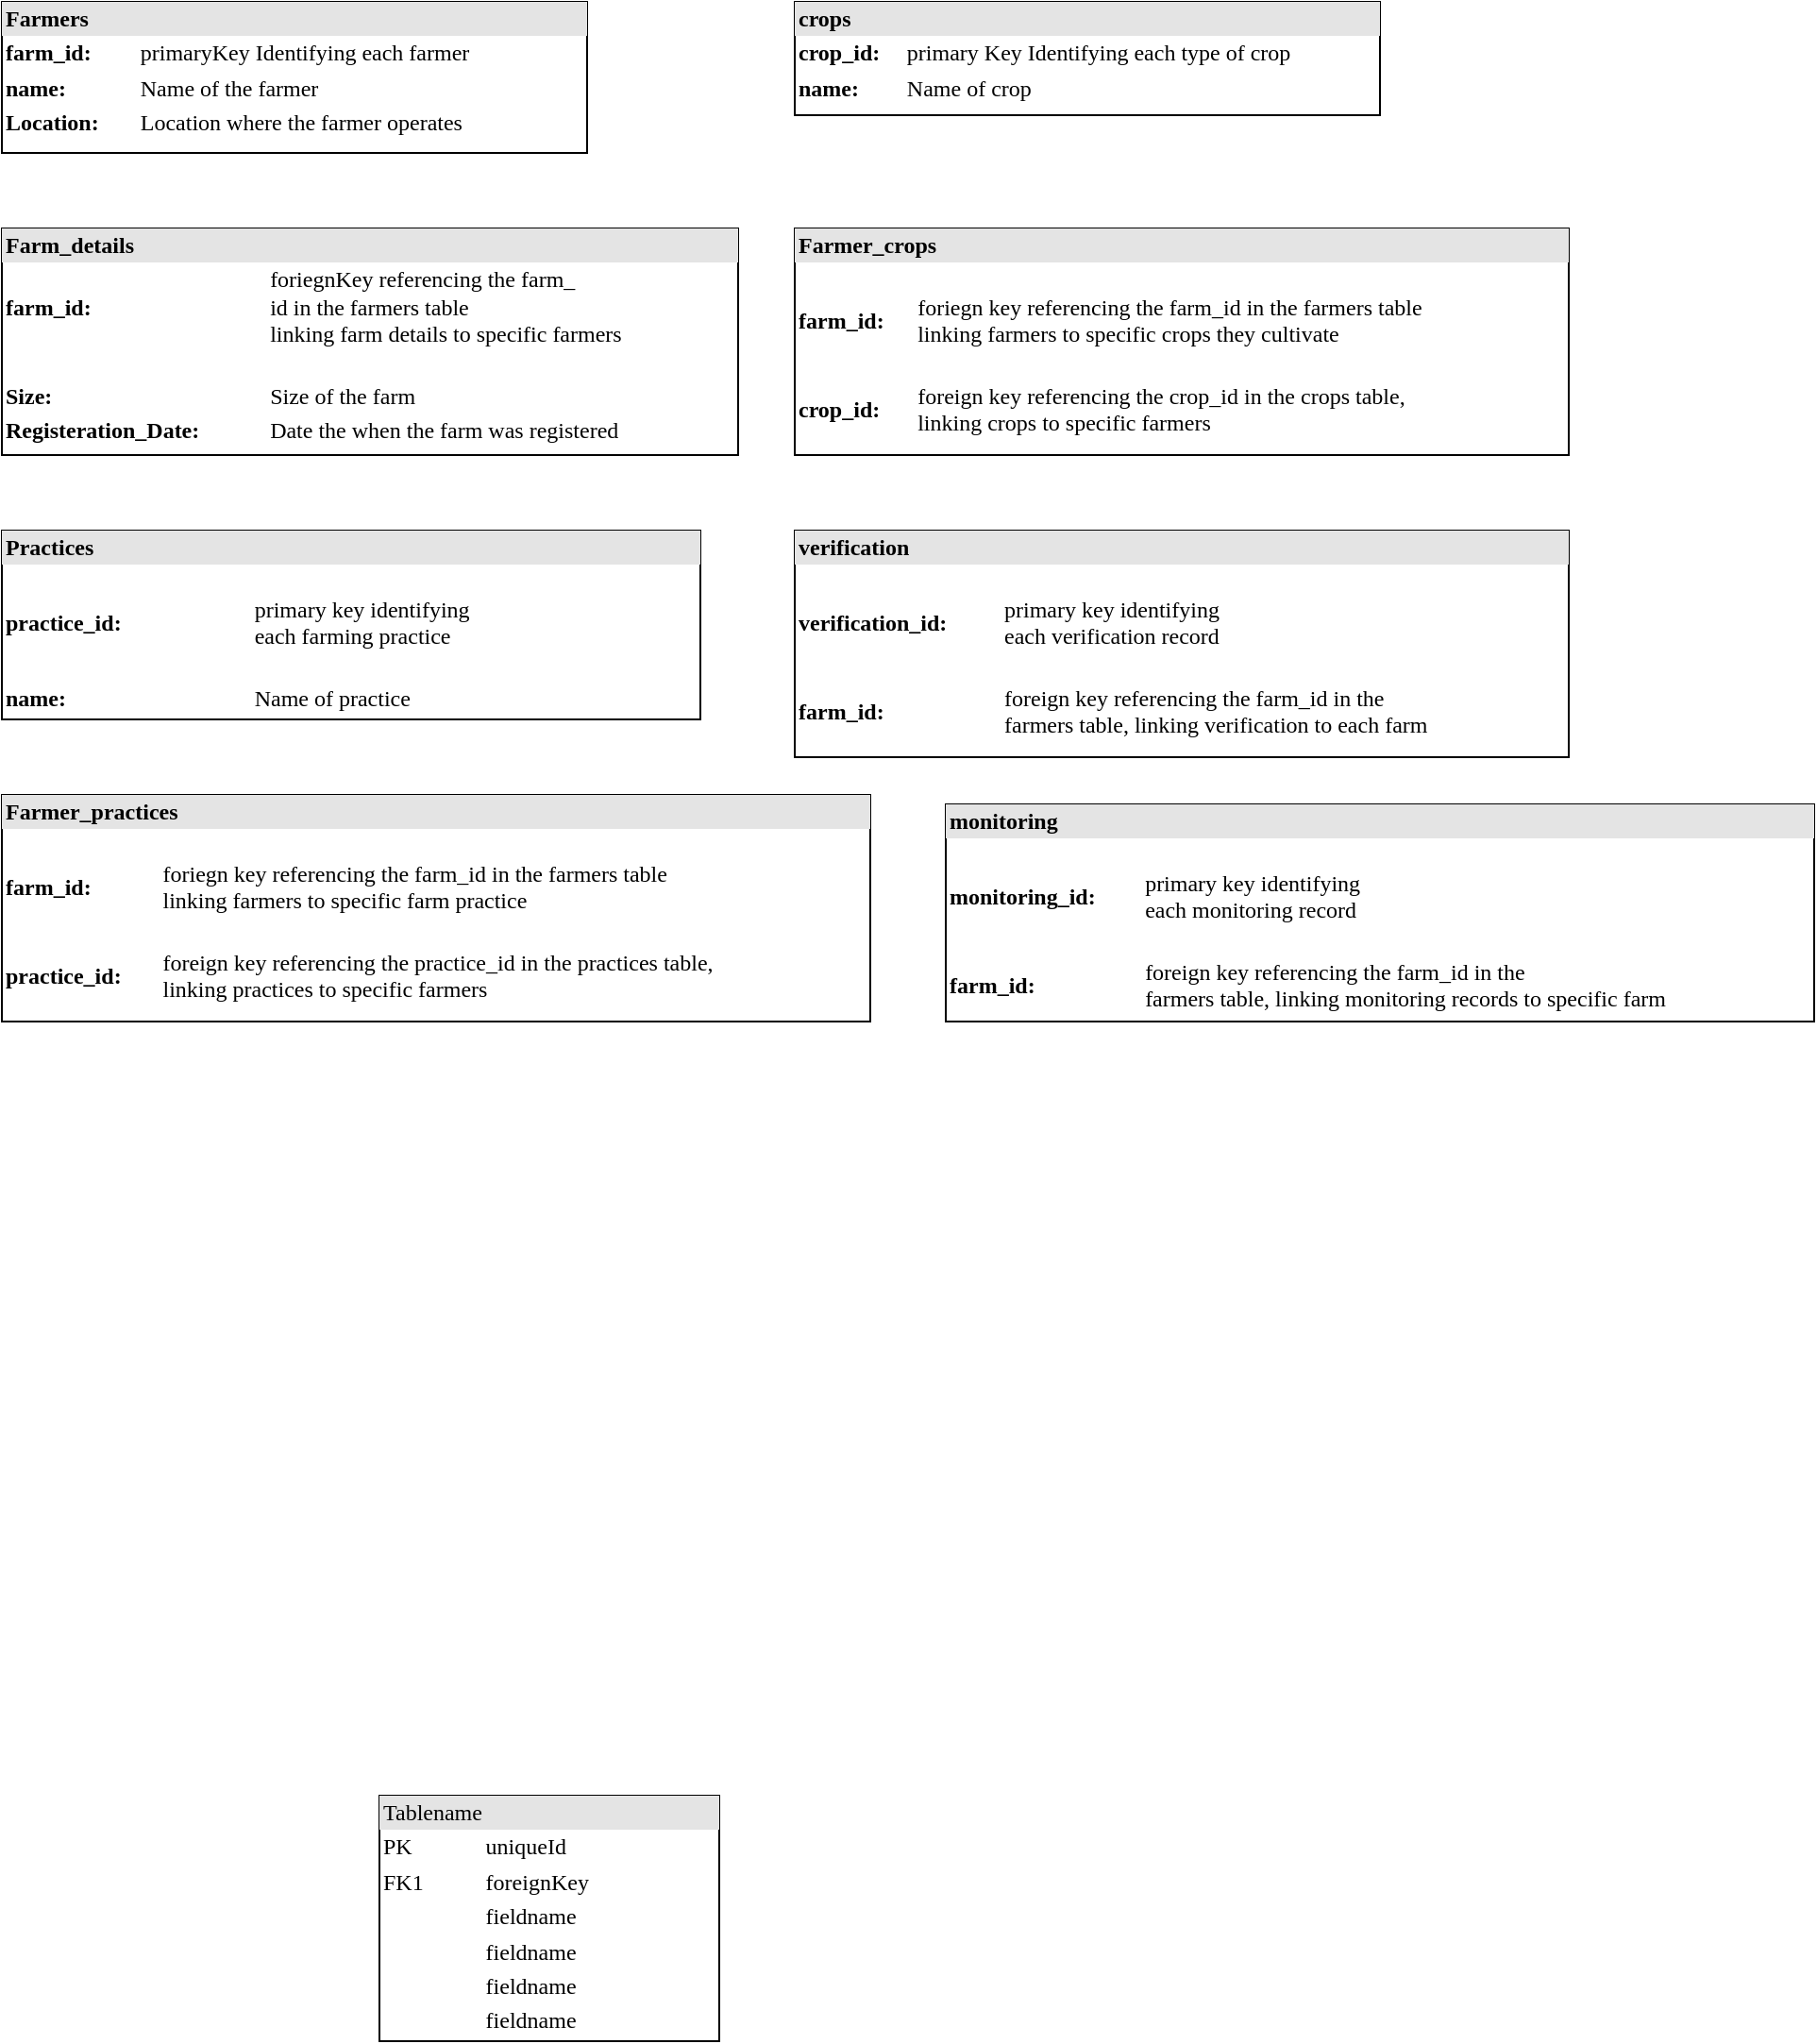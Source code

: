<mxfile version="24.3.0" type="github">
  <diagram name="Page-1" id="2ca16b54-16f6-2749-3443-fa8db7711227">
    <mxGraphModel dx="1760" dy="1158" grid="1" gridSize="10" guides="1" tooltips="1" connect="1" arrows="1" fold="1" page="1" pageScale="1" pageWidth="1100" pageHeight="850" background="none" math="0" shadow="0">
      <root>
        <mxCell id="0" />
        <mxCell id="1" parent="0" />
        <mxCell id="2ed32ef02a7f4228-1" value="&lt;div style=&quot;text-align: justify; box-sizing: border-box; width: 100%; background: rgb(228, 228, 228); padding: 2px;&quot;&gt;&lt;b&gt;Farmers&lt;/b&gt;&lt;/div&gt;&lt;table style=&quot;width:100%;font-size:1em;&quot; cellpadding=&quot;2&quot; cellspacing=&quot;0&quot;&gt;&lt;tbody&gt;&lt;tr&gt;&lt;td&gt;&lt;b&gt;farm_id:&lt;/b&gt;&lt;/td&gt;&lt;td&gt;primaryKey Identifying each farmer&lt;/td&gt;&lt;/tr&gt;&lt;tr&gt;&lt;td&gt;&lt;b&gt;name:&lt;/b&gt;&lt;/td&gt;&lt;td&gt;Name of the farmer&lt;/td&gt;&lt;/tr&gt;&lt;tr&gt;&lt;td&gt;&lt;b&gt;Location:&lt;/b&gt;&lt;/td&gt;&lt;td&gt;Location where the farmer operates&lt;/td&gt;&lt;/tr&gt;&lt;/tbody&gt;&lt;/table&gt;" style="verticalAlign=top;align=left;overflow=fill;html=1;rounded=0;shadow=0;comic=0;labelBackgroundColor=none;strokeWidth=1;fontFamily=Verdana;fontSize=12" parent="1" vertex="1">
          <mxGeometry x="70" y="70" width="310" height="80" as="geometry" />
        </mxCell>
        <mxCell id="2ed32ef02a7f4228-18" style="edgeStyle=orthogonalEdgeStyle;html=1;entryX=0.5;entryY=0;dashed=1;labelBackgroundColor=none;startArrow=ERmandOne;endArrow=ERoneToMany;fontFamily=Verdana;fontSize=12;align=left;" parent="1" target="2ed32ef02a7f4228-8" edge="1">
          <mxGeometry relative="1" as="geometry">
            <mxPoint x="686" y="230" as="sourcePoint" />
          </mxGeometry>
        </mxCell>
        <mxCell id="2ed32ef02a7f4228-17" style="edgeStyle=orthogonalEdgeStyle;html=1;entryX=0.5;entryY=0;labelBackgroundColor=none;startArrow=ERmandOne;endArrow=ERoneToMany;fontFamily=Verdana;fontSize=12;align=left;dashed=1;" parent="1" target="2ed32ef02a7f4228-7" edge="1">
          <mxGeometry relative="1" as="geometry">
            <mxPoint x="686" y="610" as="sourcePoint" />
          </mxGeometry>
        </mxCell>
        <mxCell id="2ed32ef02a7f4228-21" style="edgeStyle=orthogonalEdgeStyle;html=1;entryX=0.5;entryY=0;dashed=1;labelBackgroundColor=none;startArrow=ERmandOne;endArrow=ERoneToMany;fontFamily=Verdana;fontSize=12;align=left;" parent="1" target="2ed32ef02a7f4228-9" edge="1">
          <mxGeometry relative="1" as="geometry">
            <mxPoint x="920" y="450" as="sourcePoint" />
          </mxGeometry>
        </mxCell>
        <mxCell id="2ed32ef02a7f4228-12" value="&lt;div style=&quot;box-sizing: border-box ; width: 100% ; background: #e4e4e4 ; padding: 2px&quot;&gt;Tablename&lt;/div&gt;&lt;table style=&quot;width: 100% ; font-size: 1em&quot; cellpadding=&quot;2&quot; cellspacing=&quot;0&quot;&gt;&lt;tbody&gt;&lt;tr&gt;&lt;td&gt;PK&lt;/td&gt;&lt;td&gt;uniqueId&lt;/td&gt;&lt;/tr&gt;&lt;tr&gt;&lt;td&gt;FK1&lt;/td&gt;&lt;td&gt;foreignKey&lt;/td&gt;&lt;/tr&gt;&lt;tr&gt;&lt;td&gt;&lt;/td&gt;&lt;td&gt;fieldname&lt;/td&gt;&lt;/tr&gt;&lt;tr&gt;&lt;td&gt;&lt;br&gt;&lt;/td&gt;&lt;td&gt;fieldname&lt;br&gt;&lt;/td&gt;&lt;/tr&gt;&lt;tr&gt;&lt;td&gt;&lt;br&gt;&lt;/td&gt;&lt;td&gt;fieldname&lt;br&gt;&lt;/td&gt;&lt;/tr&gt;&lt;tr&gt;&lt;td&gt;&lt;br&gt;&lt;/td&gt;&lt;td&gt;fieldname&lt;br&gt;&lt;/td&gt;&lt;/tr&gt;&lt;/tbody&gt;&lt;/table&gt;" style="verticalAlign=top;align=left;overflow=fill;html=1;rounded=0;shadow=0;comic=0;labelBackgroundColor=none;strokeWidth=1;fontFamily=Verdana;fontSize=12" parent="1" vertex="1">
          <mxGeometry x="270" y="1020" width="180" height="130" as="geometry" />
        </mxCell>
        <mxCell id="9OyYYIZ1OXtB2bE8i_UE-2" value="&lt;div style=&quot;text-align: justify; box-sizing: border-box; width: 100%; background: rgb(228, 228, 228); padding: 2px;&quot;&gt;&lt;b&gt;Farm_details&lt;/b&gt;&lt;/div&gt;&lt;table style=&quot;text-align: justify; width: 100%; font-size: 1em;&quot; cellpadding=&quot;2&quot; cellspacing=&quot;0&quot;&gt;&lt;tbody&gt;&lt;tr&gt;&lt;td&gt;&lt;b&gt;farm_id:&lt;/b&gt;&lt;/td&gt;&lt;td&gt;foriegnKey referencing the farm_&lt;br&gt;id in the farmers table&lt;br&gt;linking farm details to specific farmers&lt;/td&gt;&lt;/tr&gt;&lt;tr&gt;&lt;td&gt;&lt;b&gt;&lt;br&gt;Size:&lt;/b&gt;&lt;/td&gt;&lt;td&gt;&lt;br&gt;Size of the farm&lt;/td&gt;&lt;/tr&gt;&lt;tr&gt;&lt;td&gt;&lt;b&gt;Registeration_Date:&lt;/b&gt;&lt;/td&gt;&lt;td&gt;Date the when the farm was registered&lt;/td&gt;&lt;/tr&gt;&lt;/tbody&gt;&lt;/table&gt;" style="verticalAlign=top;align=left;overflow=fill;html=1;rounded=0;shadow=0;comic=0;labelBackgroundColor=none;strokeWidth=1;fontFamily=Verdana;fontSize=12" vertex="1" parent="1">
          <mxGeometry x="70" y="190" width="390" height="120" as="geometry" />
        </mxCell>
        <mxCell id="9OyYYIZ1OXtB2bE8i_UE-5" value="&lt;div style=&quot;text-align: justify; box-sizing: border-box; width: 100%; background: rgb(228, 228, 228); padding: 2px;&quot;&gt;&lt;b&gt;crops&lt;/b&gt;&lt;/div&gt;&lt;table style=&quot;width:100%;font-size:1em;&quot; cellpadding=&quot;2&quot; cellspacing=&quot;0&quot;&gt;&lt;tbody&gt;&lt;tr&gt;&lt;td&gt;&lt;b&gt;crop_id:&lt;/b&gt;&lt;/td&gt;&lt;td&gt;primary Key Identifying each type of crop&lt;/td&gt;&lt;/tr&gt;&lt;tr&gt;&lt;td&gt;&lt;b&gt;name:&lt;/b&gt;&lt;/td&gt;&lt;td&gt;Name of crop&lt;/td&gt;&lt;/tr&gt;&lt;tr&gt;&lt;td&gt;&lt;br&gt;&lt;/td&gt;&lt;td&gt;&lt;br&gt;&lt;/td&gt;&lt;/tr&gt;&lt;/tbody&gt;&lt;/table&gt;" style="verticalAlign=top;align=left;overflow=fill;html=1;rounded=0;shadow=0;comic=0;labelBackgroundColor=none;strokeWidth=1;fontFamily=Verdana;fontSize=12" vertex="1" parent="1">
          <mxGeometry x="490" y="70" width="310" height="60" as="geometry" />
        </mxCell>
        <mxCell id="9OyYYIZ1OXtB2bE8i_UE-7" value="&lt;div style=&quot;text-align: justify; box-sizing: border-box; width: 100%; background: rgb(228, 228, 228); padding: 2px;&quot;&gt;&lt;b&gt;Farmer_crops&lt;/b&gt;&lt;/div&gt;&lt;table style=&quot;text-align: justify; width: 100%; font-size: 1em;&quot; cellpadding=&quot;2&quot; cellspacing=&quot;0&quot;&gt;&lt;tbody&gt;&lt;tr&gt;&lt;td&gt;&lt;b&gt;farm_id:&lt;/b&gt;&lt;/td&gt;&lt;td&gt;&lt;br&gt;foriegn key referencing the farm_id in the farmers table&lt;br&gt;linking farmers to specific crops they cultivate&lt;br&gt;&lt;br&gt;&lt;/td&gt;&lt;/tr&gt;&lt;tr&gt;&lt;td&gt;&lt;b&gt;crop_id:&lt;/b&gt;&lt;/td&gt;&lt;td&gt;foreign key referencing the crop_id in the crops table,&lt;br&gt;linking crops to specific farmers&lt;/td&gt;&lt;/tr&gt;&lt;/tbody&gt;&lt;/table&gt;" style="verticalAlign=top;align=left;overflow=fill;html=1;rounded=0;shadow=0;comic=0;labelBackgroundColor=none;strokeWidth=1;fontFamily=Verdana;fontSize=12" vertex="1" parent="1">
          <mxGeometry x="490" y="190" width="410" height="120" as="geometry" />
        </mxCell>
        <mxCell id="9OyYYIZ1OXtB2bE8i_UE-8" value="&lt;div style=&quot;text-align: justify; box-sizing: border-box; width: 100%; background: rgb(228, 228, 228); padding: 2px;&quot;&gt;&lt;b&gt;Practices&lt;/b&gt;&lt;/div&gt;&lt;table style=&quot;width:100%;font-size:1em;&quot; cellpadding=&quot;2&quot; cellspacing=&quot;0&quot;&gt;&lt;tbody&gt;&lt;tr&gt;&lt;td&gt;&lt;b&gt;practice_id:&lt;/b&gt;&lt;/td&gt;&lt;td&gt;&lt;br&gt;primary key identifying &lt;br&gt;each farming practice&lt;br&gt;&lt;br&gt;&lt;/td&gt;&lt;/tr&gt;&lt;tr&gt;&lt;td&gt;&lt;b&gt;name:&lt;/b&gt;&lt;/td&gt;&lt;td&gt;Name of practice&lt;/td&gt;&lt;/tr&gt;&lt;tr&gt;&lt;td&gt;&lt;br&gt;&lt;/td&gt;&lt;td&gt;&lt;br&gt;&lt;/td&gt;&lt;/tr&gt;&lt;/tbody&gt;&lt;/table&gt;" style="verticalAlign=top;align=left;overflow=fill;html=1;rounded=0;shadow=0;comic=0;labelBackgroundColor=none;strokeWidth=1;fontFamily=Verdana;fontSize=12" vertex="1" parent="1">
          <mxGeometry x="70" y="350" width="370" height="100" as="geometry" />
        </mxCell>
        <mxCell id="9OyYYIZ1OXtB2bE8i_UE-9" value="&lt;div style=&quot;text-align: justify; box-sizing: border-box; width: 100%; background: rgb(228, 228, 228); padding: 2px;&quot;&gt;&lt;b&gt;Farmer_practices&lt;/b&gt;&lt;/div&gt;&lt;table style=&quot;text-align: justify; width: 100%; font-size: 1em;&quot; cellpadding=&quot;2&quot; cellspacing=&quot;0&quot;&gt;&lt;tbody&gt;&lt;tr&gt;&lt;td&gt;&lt;b&gt;farm_id:&lt;/b&gt;&lt;/td&gt;&lt;td&gt;&lt;br&gt;foriegn key referencing the farm_id in the farmers table&lt;br&gt;linking farmers to specific farm practice&lt;br&gt;&lt;br&gt;&lt;/td&gt;&lt;/tr&gt;&lt;tr&gt;&lt;td&gt;&lt;b&gt;practice_id:&lt;/b&gt;&lt;/td&gt;&lt;td&gt;foreign key referencing the practice_id in the practices table,&lt;br&gt;linking practices to specific farmers&lt;/td&gt;&lt;/tr&gt;&lt;/tbody&gt;&lt;/table&gt;" style="verticalAlign=top;align=left;overflow=fill;html=1;rounded=0;shadow=0;comic=0;labelBackgroundColor=none;strokeWidth=1;fontFamily=Verdana;fontSize=12" vertex="1" parent="1">
          <mxGeometry x="70" y="490" width="460" height="120" as="geometry" />
        </mxCell>
        <mxCell id="9OyYYIZ1OXtB2bE8i_UE-10" value="&lt;div style=&quot;text-align: justify; box-sizing: border-box; width: 100%; background: rgb(228, 228, 228); padding: 2px;&quot;&gt;&lt;b&gt;verification&lt;/b&gt;&lt;/div&gt;&lt;table style=&quot;width:100%;font-size:1em;&quot; cellpadding=&quot;2&quot; cellspacing=&quot;0&quot;&gt;&lt;tbody&gt;&lt;tr&gt;&lt;td&gt;&lt;b&gt;verification_id:&lt;/b&gt;&lt;/td&gt;&lt;td&gt;&lt;br&gt;primary key identifying &lt;br&gt;each verification record&lt;br&gt;&lt;br&gt;&lt;/td&gt;&lt;/tr&gt;&lt;tr&gt;&lt;td&gt;&lt;b&gt;farm_id:&lt;/b&gt;&lt;/td&gt;&lt;td&gt;foreign key referencing the farm_id in the&lt;br&gt;farmers table, linking verification to each farm&lt;/td&gt;&lt;/tr&gt;&lt;tr&gt;&lt;td&gt;&lt;br&gt;&lt;/td&gt;&lt;td&gt;&lt;br&gt;&lt;/td&gt;&lt;/tr&gt;&lt;/tbody&gt;&lt;/table&gt;" style="verticalAlign=top;align=left;overflow=fill;html=1;rounded=0;shadow=0;comic=0;labelBackgroundColor=none;strokeWidth=1;fontFamily=Verdana;fontSize=12" vertex="1" parent="1">
          <mxGeometry x="490" y="350" width="410" height="120" as="geometry" />
        </mxCell>
        <mxCell id="9OyYYIZ1OXtB2bE8i_UE-11" value="&lt;div style=&quot;text-align: justify; box-sizing: border-box; width: 100%; background: rgb(228, 228, 228); padding: 2px;&quot;&gt;&lt;b&gt;monitoring&amp;nbsp;&lt;/b&gt;&lt;/div&gt;&lt;table style=&quot;width:100%;font-size:1em;&quot; cellpadding=&quot;2&quot; cellspacing=&quot;0&quot;&gt;&lt;tbody&gt;&lt;tr&gt;&lt;td&gt;&lt;b&gt;monitoring_id:&lt;/b&gt;&lt;/td&gt;&lt;td&gt;&lt;br&gt;primary key identifying &lt;br&gt;each monitoring record&lt;br&gt;&lt;br&gt;&lt;/td&gt;&lt;/tr&gt;&lt;tr&gt;&lt;td&gt;&lt;b&gt;farm_id:&lt;/b&gt;&lt;/td&gt;&lt;td&gt;foreign key referencing the farm_id in the&lt;br&gt;farmers table, linking monitoring records to specific farm&lt;/td&gt;&lt;/tr&gt;&lt;tr&gt;&lt;td&gt;&lt;br&gt;&lt;/td&gt;&lt;td&gt;&lt;br&gt;&lt;/td&gt;&lt;/tr&gt;&lt;/tbody&gt;&lt;/table&gt;" style="verticalAlign=top;align=left;overflow=fill;html=1;rounded=0;shadow=0;comic=0;labelBackgroundColor=none;strokeWidth=1;fontFamily=Verdana;fontSize=12" vertex="1" parent="1">
          <mxGeometry x="570" y="495" width="460" height="115" as="geometry" />
        </mxCell>
      </root>
    </mxGraphModel>
  </diagram>
</mxfile>
